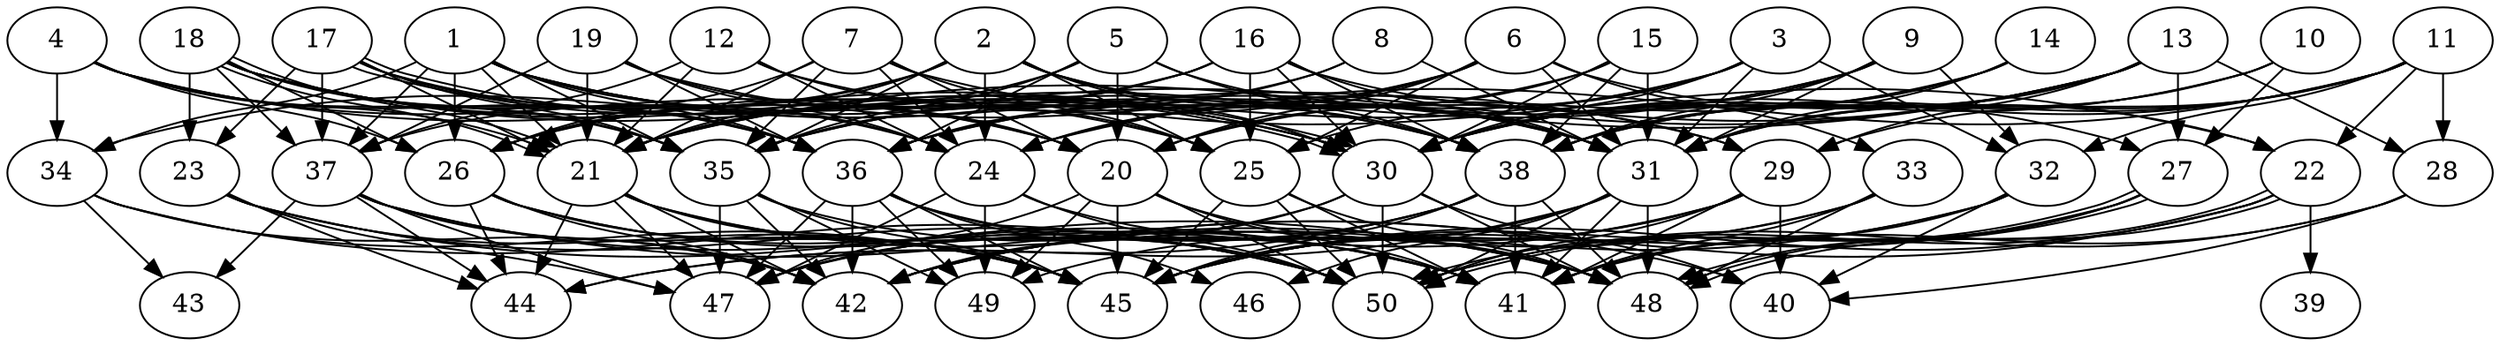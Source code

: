 // DAG automatically generated by daggen at Tue Aug  6 16:32:29 2019
// ./daggen --dot -n 50 --ccr 0.3 --fat 0.8 --regular 0.5 --density 0.8 --mindata 5242880 --maxdata 52428800 
digraph G {
  1 [size="74990933", alpha="0.02", expect_size="22497280"] 
  1 -> 21 [size ="22497280"]
  1 -> 24 [size ="22497280"]
  1 -> 26 [size ="22497280"]
  1 -> 30 [size ="22497280"]
  1 -> 31 [size ="22497280"]
  1 -> 34 [size ="22497280"]
  1 -> 35 [size ="22497280"]
  1 -> 36 [size ="22497280"]
  1 -> 37 [size ="22497280"]
  1 -> 38 [size ="22497280"]
  2 [size="121309867", alpha="0.12", expect_size="36392960"] 
  2 -> 21 [size ="36392960"]
  2 -> 24 [size ="36392960"]
  2 -> 25 [size ="36392960"]
  2 -> 26 [size ="36392960"]
  2 -> 29 [size ="36392960"]
  2 -> 30 [size ="36392960"]
  2 -> 31 [size ="36392960"]
  2 -> 35 [size ="36392960"]
  2 -> 37 [size ="36392960"]
  2 -> 38 [size ="36392960"]
  3 [size="90009600", alpha="0.18", expect_size="27002880"] 
  3 -> 21 [size ="27002880"]
  3 -> 24 [size ="27002880"]
  3 -> 25 [size ="27002880"]
  3 -> 30 [size ="27002880"]
  3 -> 31 [size ="27002880"]
  3 -> 32 [size ="27002880"]
  4 [size="25340587", alpha="0.20", expect_size="7602176"] 
  4 -> 20 [size ="7602176"]
  4 -> 21 [size ="7602176"]
  4 -> 26 [size ="7602176"]
  4 -> 30 [size ="7602176"]
  4 -> 34 [size ="7602176"]
  4 -> 35 [size ="7602176"]
  4 -> 36 [size ="7602176"]
  5 [size="22575787", alpha="0.19", expect_size="6772736"] 
  5 -> 20 [size ="6772736"]
  5 -> 21 [size ="6772736"]
  5 -> 31 [size ="6772736"]
  5 -> 35 [size ="6772736"]
  5 -> 36 [size ="6772736"]
  5 -> 38 [size ="6772736"]
  6 [size="32116053", alpha="0.04", expect_size="9634816"] 
  6 -> 20 [size ="9634816"]
  6 -> 22 [size ="9634816"]
  6 -> 24 [size ="9634816"]
  6 -> 25 [size ="9634816"]
  6 -> 26 [size ="9634816"]
  6 -> 31 [size ="9634816"]
  6 -> 33 [size ="9634816"]
  6 -> 35 [size ="9634816"]
  7 [size="148688213", alpha="0.14", expect_size="44606464"] 
  7 -> 20 [size ="44606464"]
  7 -> 21 [size ="44606464"]
  7 -> 22 [size ="44606464"]
  7 -> 24 [size ="44606464"]
  7 -> 25 [size ="44606464"]
  7 -> 26 [size ="44606464"]
  7 -> 35 [size ="44606464"]
  8 [size="33928533", alpha="0.08", expect_size="10178560"] 
  8 -> 31 [size ="10178560"]
  8 -> 35 [size ="10178560"]
  8 -> 36 [size ="10178560"]
  9 [size="57296213", alpha="0.12", expect_size="17188864"] 
  9 -> 30 [size ="17188864"]
  9 -> 31 [size ="17188864"]
  9 -> 32 [size ="17188864"]
  9 -> 35 [size ="17188864"]
  9 -> 36 [size ="17188864"]
  9 -> 38 [size ="17188864"]
  10 [size="147073707", alpha="0.19", expect_size="44122112"] 
  10 -> 27 [size ="44122112"]
  10 -> 30 [size ="44122112"]
  10 -> 31 [size ="44122112"]
  10 -> 38 [size ="44122112"]
  11 [size="127071573", alpha="0.00", expect_size="38121472"] 
  11 -> 22 [size ="38121472"]
  11 -> 24 [size ="38121472"]
  11 -> 28 [size ="38121472"]
  11 -> 29 [size ="38121472"]
  11 -> 30 [size ="38121472"]
  11 -> 31 [size ="38121472"]
  11 -> 32 [size ="38121472"]
  11 -> 38 [size ="38121472"]
  12 [size="140895573", alpha="0.01", expect_size="42268672"] 
  12 -> 21 [size ="42268672"]
  12 -> 24 [size ="42268672"]
  12 -> 25 [size ="42268672"]
  12 -> 31 [size ="42268672"]
  12 -> 37 [size ="42268672"]
  13 [size="74096640", alpha="0.02", expect_size="22228992"] 
  13 -> 21 [size ="22228992"]
  13 -> 27 [size ="22228992"]
  13 -> 28 [size ="22228992"]
  13 -> 29 [size ="22228992"]
  13 -> 30 [size ="22228992"]
  13 -> 31 [size ="22228992"]
  13 -> 35 [size ="22228992"]
  13 -> 36 [size ="22228992"]
  13 -> 38 [size ="22228992"]
  14 [size="57347413", alpha="0.00", expect_size="17204224"] 
  14 -> 20 [size ="17204224"]
  14 -> 30 [size ="17204224"]
  14 -> 31 [size ="17204224"]
  14 -> 38 [size ="17204224"]
  15 [size="54630400", alpha="0.11", expect_size="16389120"] 
  15 -> 20 [size ="16389120"]
  15 -> 30 [size ="16389120"]
  15 -> 31 [size ="16389120"]
  15 -> 36 [size ="16389120"]
  15 -> 38 [size ="16389120"]
  16 [size="46776320", alpha="0.03", expect_size="14032896"] 
  16 -> 21 [size ="14032896"]
  16 -> 25 [size ="14032896"]
  16 -> 26 [size ="14032896"]
  16 -> 27 [size ="14032896"]
  16 -> 30 [size ="14032896"]
  16 -> 31 [size ="14032896"]
  16 -> 34 [size ="14032896"]
  16 -> 38 [size ="14032896"]
  17 [size="81250987", alpha="0.17", expect_size="24375296"] 
  17 -> 20 [size ="24375296"]
  17 -> 21 [size ="24375296"]
  17 -> 23 [size ="24375296"]
  17 -> 30 [size ="24375296"]
  17 -> 30 [size ="24375296"]
  17 -> 35 [size ="24375296"]
  17 -> 36 [size ="24375296"]
  17 -> 37 [size ="24375296"]
  18 [size="35962880", alpha="0.07", expect_size="10788864"] 
  18 -> 21 [size ="10788864"]
  18 -> 21 [size ="10788864"]
  18 -> 23 [size ="10788864"]
  18 -> 24 [size ="10788864"]
  18 -> 25 [size ="10788864"]
  18 -> 26 [size ="10788864"]
  18 -> 30 [size ="10788864"]
  18 -> 35 [size ="10788864"]
  18 -> 36 [size ="10788864"]
  18 -> 37 [size ="10788864"]
  18 -> 38 [size ="10788864"]
  19 [size="100505600", alpha="0.14", expect_size="30151680"] 
  19 -> 20 [size ="30151680"]
  19 -> 21 [size ="30151680"]
  19 -> 24 [size ="30151680"]
  19 -> 29 [size ="30151680"]
  19 -> 36 [size ="30151680"]
  19 -> 37 [size ="30151680"]
  20 [size="36096000", alpha="0.09", expect_size="10828800"] 
  20 -> 41 [size ="10828800"]
  20 -> 45 [size ="10828800"]
  20 -> 47 [size ="10828800"]
  20 -> 48 [size ="10828800"]
  20 -> 49 [size ="10828800"]
  20 -> 50 [size ="10828800"]
  21 [size="29330773", alpha="0.11", expect_size="8799232"] 
  21 -> 42 [size ="8799232"]
  21 -> 44 [size ="8799232"]
  21 -> 45 [size ="8799232"]
  21 -> 47 [size ="8799232"]
  21 -> 48 [size ="8799232"]
  21 -> 50 [size ="8799232"]
  22 [size="30672213", alpha="0.07", expect_size="9201664"] 
  22 -> 39 [size ="9201664"]
  22 -> 42 [size ="9201664"]
  22 -> 45 [size ="9201664"]
  22 -> 48 [size ="9201664"]
  22 -> 48 [size ="9201664"]
  22 -> 50 [size ="9201664"]
  23 [size="39837013", alpha="0.11", expect_size="11951104"] 
  23 -> 44 [size ="11951104"]
  23 -> 45 [size ="11951104"]
  23 -> 47 [size ="11951104"]
  23 -> 48 [size ="11951104"]
  23 -> 50 [size ="11951104"]
  24 [size="52759893", alpha="0.17", expect_size="15827968"] 
  24 -> 47 [size ="15827968"]
  24 -> 48 [size ="15827968"]
  24 -> 49 [size ="15827968"]
  24 -> 50 [size ="15827968"]
  25 [size="54121813", alpha="0.03", expect_size="16236544"] 
  25 -> 41 [size ="16236544"]
  25 -> 45 [size ="16236544"]
  25 -> 48 [size ="16236544"]
  25 -> 50 [size ="16236544"]
  26 [size="137878187", alpha="0.11", expect_size="41363456"] 
  26 -> 41 [size ="41363456"]
  26 -> 42 [size ="41363456"]
  26 -> 44 [size ="41363456"]
  26 -> 45 [size ="41363456"]
  26 -> 50 [size ="41363456"]
  27 [size="160303787", alpha="0.16", expect_size="48091136"] 
  27 -> 41 [size ="48091136"]
  27 -> 45 [size ="48091136"]
  27 -> 48 [size ="48091136"]
  27 -> 50 [size ="48091136"]
  27 -> 50 [size ="48091136"]
  28 [size="139632640", alpha="0.03", expect_size="41889792"] 
  28 -> 40 [size ="41889792"]
  28 -> 41 [size ="41889792"]
  28 -> 50 [size ="41889792"]
  29 [size="38133760", alpha="0.15", expect_size="11440128"] 
  29 -> 40 [size ="11440128"]
  29 -> 41 [size ="11440128"]
  29 -> 45 [size ="11440128"]
  29 -> 47 [size ="11440128"]
  29 -> 49 [size ="11440128"]
  29 -> 50 [size ="11440128"]
  30 [size="147879253", alpha="0.04", expect_size="44363776"] 
  30 -> 40 [size ="44363776"]
  30 -> 42 [size ="44363776"]
  30 -> 47 [size ="44363776"]
  30 -> 48 [size ="44363776"]
  30 -> 50 [size ="44363776"]
  31 [size="60446720", alpha="0.06", expect_size="18134016"] 
  31 -> 41 [size ="18134016"]
  31 -> 44 [size ="18134016"]
  31 -> 45 [size ="18134016"]
  31 -> 46 [size ="18134016"]
  31 -> 48 [size ="18134016"]
  31 -> 50 [size ="18134016"]
  32 [size="147923627", alpha="0.04", expect_size="44377088"] 
  32 -> 40 [size ="44377088"]
  32 -> 41 [size ="44377088"]
  32 -> 42 [size ="44377088"]
  32 -> 45 [size ="44377088"]
  33 [size="42284373", alpha="0.10", expect_size="12685312"] 
  33 -> 41 [size ="12685312"]
  33 -> 42 [size ="12685312"]
  33 -> 45 [size ="12685312"]
  33 -> 48 [size ="12685312"]
  34 [size="130638507", alpha="0.00", expect_size="39191552"] 
  34 -> 42 [size ="39191552"]
  34 -> 43 [size ="39191552"]
  34 -> 45 [size ="39191552"]
  34 -> 50 [size ="39191552"]
  35 [size="106277547", alpha="0.15", expect_size="31883264"] 
  35 -> 41 [size ="31883264"]
  35 -> 42 [size ="31883264"]
  35 -> 45 [size ="31883264"]
  35 -> 47 [size ="31883264"]
  35 -> 49 [size ="31883264"]
  36 [size="131590827", alpha="0.14", expect_size="39477248"] 
  36 -> 41 [size ="39477248"]
  36 -> 42 [size ="39477248"]
  36 -> 45 [size ="39477248"]
  36 -> 46 [size ="39477248"]
  36 -> 47 [size ="39477248"]
  36 -> 49 [size ="39477248"]
  36 -> 50 [size ="39477248"]
  37 [size="63935147", alpha="0.01", expect_size="19180544"] 
  37 -> 40 [size ="19180544"]
  37 -> 41 [size ="19180544"]
  37 -> 42 [size ="19180544"]
  37 -> 43 [size ="19180544"]
  37 -> 44 [size ="19180544"]
  37 -> 45 [size ="19180544"]
  37 -> 47 [size ="19180544"]
  38 [size="34519040", alpha="0.10", expect_size="10355712"] 
  38 -> 41 [size ="10355712"]
  38 -> 42 [size ="10355712"]
  38 -> 44 [size ="10355712"]
  38 -> 45 [size ="10355712"]
  38 -> 47 [size ="10355712"]
  38 -> 48 [size ="10355712"]
  39 [size="59801600", alpha="0.10", expect_size="17940480"] 
  40 [size="22316373", alpha="0.12", expect_size="6694912"] 
  41 [size="51667627", alpha="0.16", expect_size="15500288"] 
  42 [size="100160853", alpha="0.02", expect_size="30048256"] 
  43 [size="133935787", alpha="0.10", expect_size="40180736"] 
  44 [size="52322987", alpha="0.03", expect_size="15696896"] 
  45 [size="52483413", alpha="0.20", expect_size="15745024"] 
  46 [size="171574613", alpha="0.13", expect_size="51472384"] 
  47 [size="124323840", alpha="0.04", expect_size="37297152"] 
  48 [size="131792213", alpha="0.10", expect_size="39537664"] 
  49 [size="55179947", alpha="0.19", expect_size="16553984"] 
  50 [size="134809600", alpha="0.05", expect_size="40442880"] 
}
